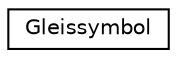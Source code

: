 digraph "Grafische Darstellung der Klassenhierarchie"
{
 // LATEX_PDF_SIZE
  edge [fontname="Helvetica",fontsize="10",labelfontname="Helvetica",labelfontsize="10"];
  node [fontname="Helvetica",fontsize="10",shape=record];
  rankdir="LR";
  Node0 [label="Gleissymbol",height=0.2,width=0.4,color="black", fillcolor="white", style="filled",URL="$class_gleissymbol.html",tooltip="Ist ein Knoten für den in Graph erstellten Graphen Speichert alle Objekte, die dem Entsprechenden Kno..."];
}
